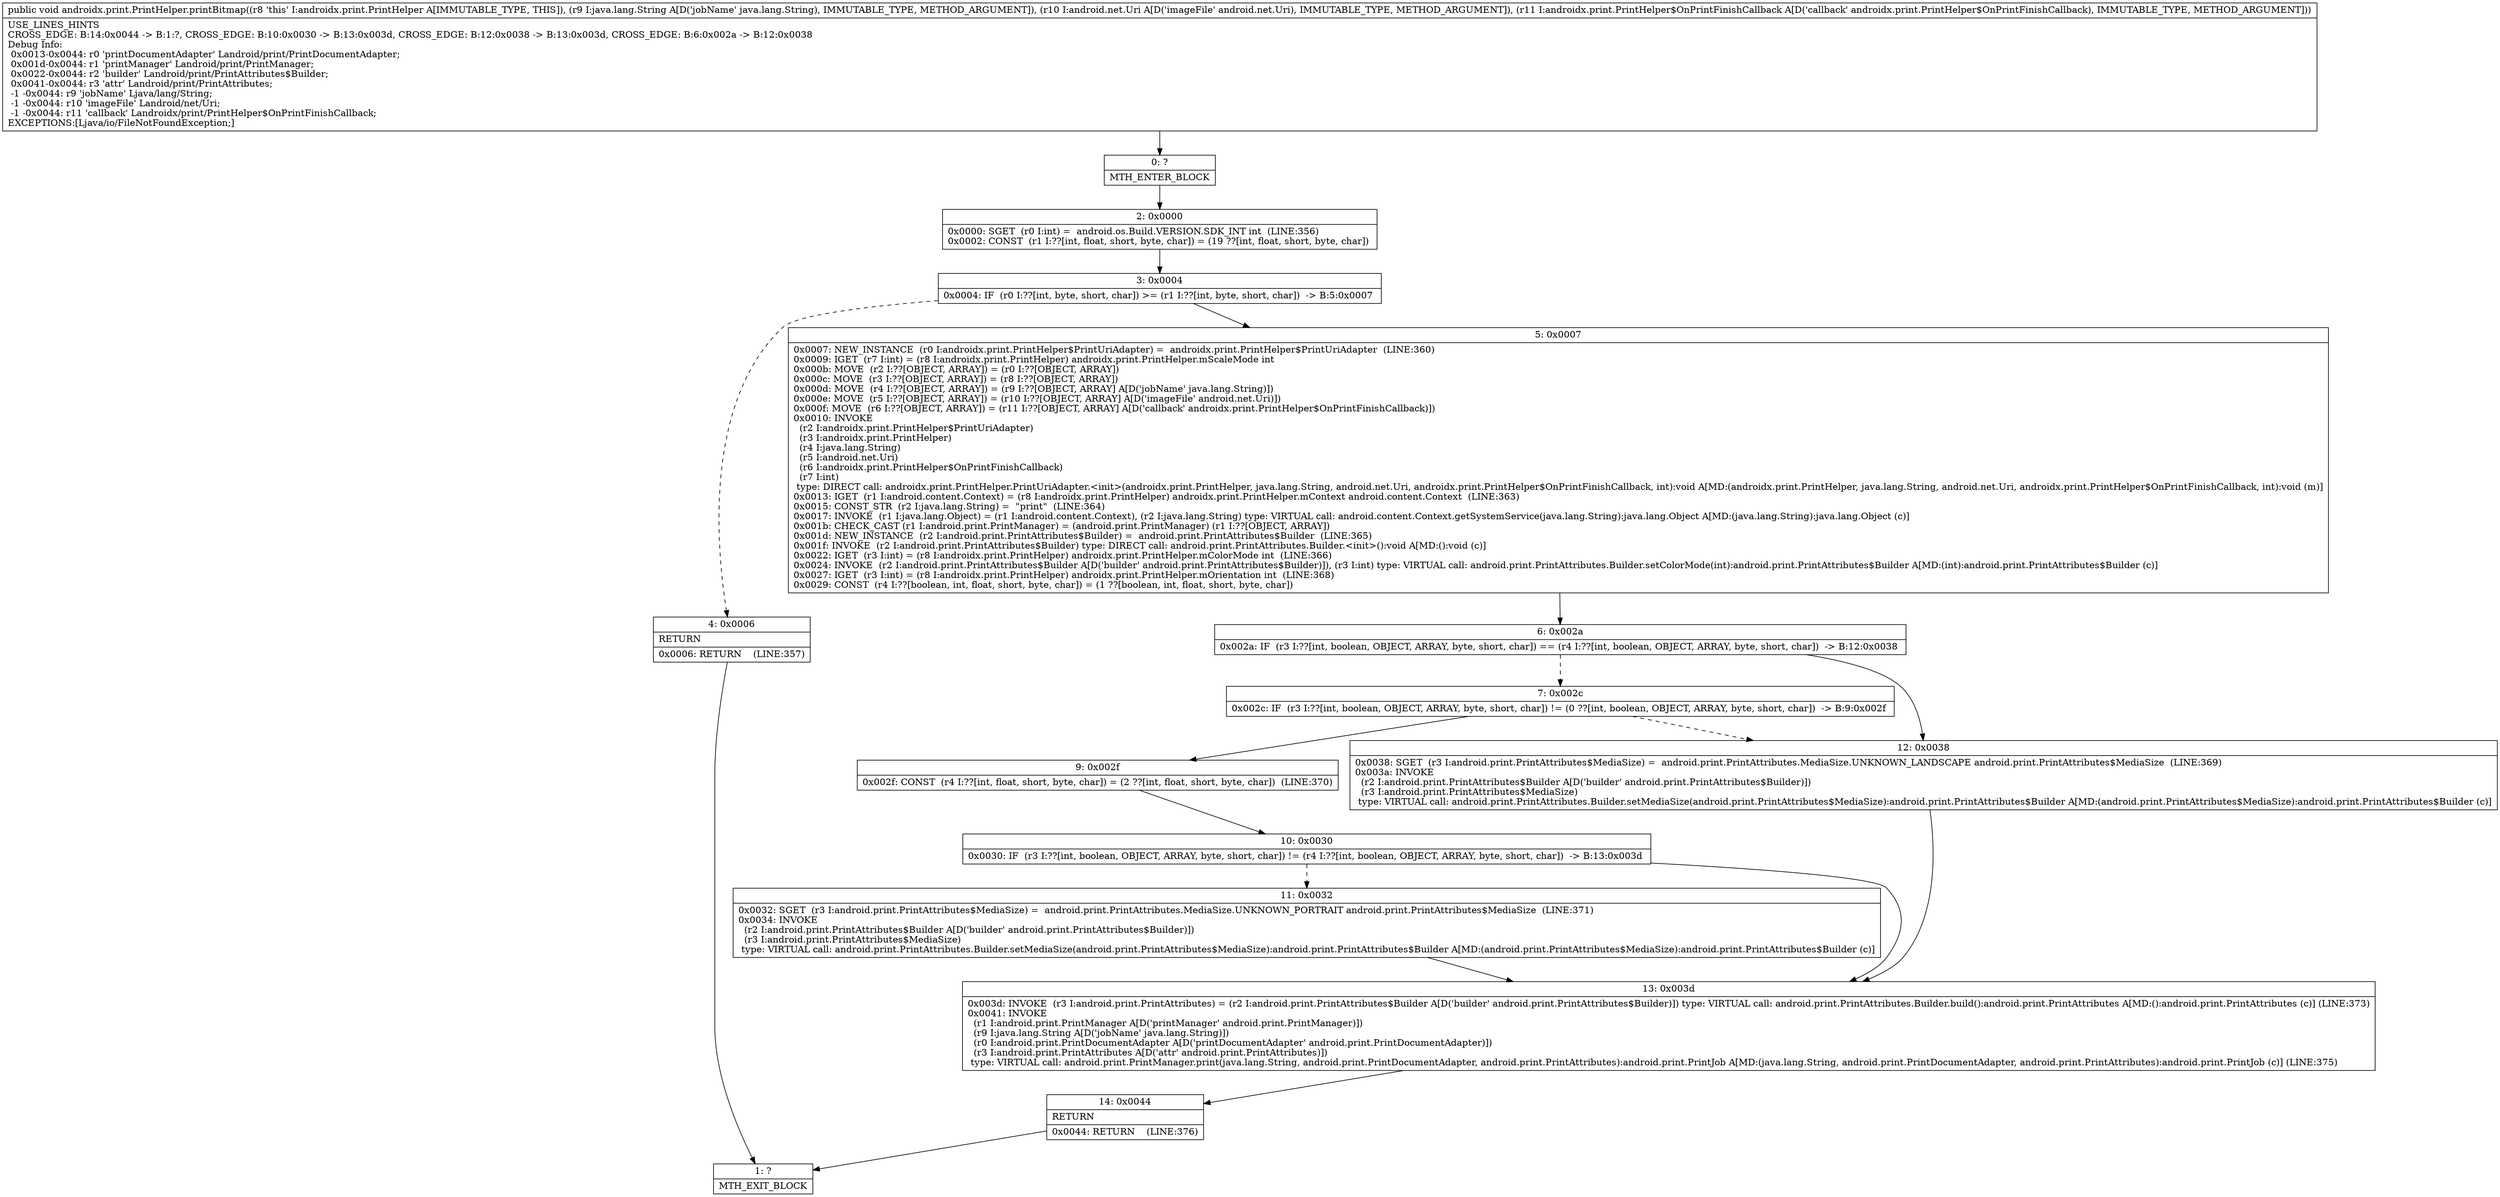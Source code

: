 digraph "CFG forandroidx.print.PrintHelper.printBitmap(Ljava\/lang\/String;Landroid\/net\/Uri;Landroidx\/print\/PrintHelper$OnPrintFinishCallback;)V" {
Node_0 [shape=record,label="{0\:\ ?|MTH_ENTER_BLOCK\l}"];
Node_2 [shape=record,label="{2\:\ 0x0000|0x0000: SGET  (r0 I:int) =  android.os.Build.VERSION.SDK_INT int  (LINE:356)\l0x0002: CONST  (r1 I:??[int, float, short, byte, char]) = (19 ??[int, float, short, byte, char]) \l}"];
Node_3 [shape=record,label="{3\:\ 0x0004|0x0004: IF  (r0 I:??[int, byte, short, char]) \>= (r1 I:??[int, byte, short, char])  \-\> B:5:0x0007 \l}"];
Node_4 [shape=record,label="{4\:\ 0x0006|RETURN\l|0x0006: RETURN    (LINE:357)\l}"];
Node_1 [shape=record,label="{1\:\ ?|MTH_EXIT_BLOCK\l}"];
Node_5 [shape=record,label="{5\:\ 0x0007|0x0007: NEW_INSTANCE  (r0 I:androidx.print.PrintHelper$PrintUriAdapter) =  androidx.print.PrintHelper$PrintUriAdapter  (LINE:360)\l0x0009: IGET  (r7 I:int) = (r8 I:androidx.print.PrintHelper) androidx.print.PrintHelper.mScaleMode int \l0x000b: MOVE  (r2 I:??[OBJECT, ARRAY]) = (r0 I:??[OBJECT, ARRAY]) \l0x000c: MOVE  (r3 I:??[OBJECT, ARRAY]) = (r8 I:??[OBJECT, ARRAY]) \l0x000d: MOVE  (r4 I:??[OBJECT, ARRAY]) = (r9 I:??[OBJECT, ARRAY] A[D('jobName' java.lang.String)]) \l0x000e: MOVE  (r5 I:??[OBJECT, ARRAY]) = (r10 I:??[OBJECT, ARRAY] A[D('imageFile' android.net.Uri)]) \l0x000f: MOVE  (r6 I:??[OBJECT, ARRAY]) = (r11 I:??[OBJECT, ARRAY] A[D('callback' androidx.print.PrintHelper$OnPrintFinishCallback)]) \l0x0010: INVOKE  \l  (r2 I:androidx.print.PrintHelper$PrintUriAdapter)\l  (r3 I:androidx.print.PrintHelper)\l  (r4 I:java.lang.String)\l  (r5 I:android.net.Uri)\l  (r6 I:androidx.print.PrintHelper$OnPrintFinishCallback)\l  (r7 I:int)\l type: DIRECT call: androidx.print.PrintHelper.PrintUriAdapter.\<init\>(androidx.print.PrintHelper, java.lang.String, android.net.Uri, androidx.print.PrintHelper$OnPrintFinishCallback, int):void A[MD:(androidx.print.PrintHelper, java.lang.String, android.net.Uri, androidx.print.PrintHelper$OnPrintFinishCallback, int):void (m)]\l0x0013: IGET  (r1 I:android.content.Context) = (r8 I:androidx.print.PrintHelper) androidx.print.PrintHelper.mContext android.content.Context  (LINE:363)\l0x0015: CONST_STR  (r2 I:java.lang.String) =  \"print\"  (LINE:364)\l0x0017: INVOKE  (r1 I:java.lang.Object) = (r1 I:android.content.Context), (r2 I:java.lang.String) type: VIRTUAL call: android.content.Context.getSystemService(java.lang.String):java.lang.Object A[MD:(java.lang.String):java.lang.Object (c)]\l0x001b: CHECK_CAST (r1 I:android.print.PrintManager) = (android.print.PrintManager) (r1 I:??[OBJECT, ARRAY]) \l0x001d: NEW_INSTANCE  (r2 I:android.print.PrintAttributes$Builder) =  android.print.PrintAttributes$Builder  (LINE:365)\l0x001f: INVOKE  (r2 I:android.print.PrintAttributes$Builder) type: DIRECT call: android.print.PrintAttributes.Builder.\<init\>():void A[MD:():void (c)]\l0x0022: IGET  (r3 I:int) = (r8 I:androidx.print.PrintHelper) androidx.print.PrintHelper.mColorMode int  (LINE:366)\l0x0024: INVOKE  (r2 I:android.print.PrintAttributes$Builder A[D('builder' android.print.PrintAttributes$Builder)]), (r3 I:int) type: VIRTUAL call: android.print.PrintAttributes.Builder.setColorMode(int):android.print.PrintAttributes$Builder A[MD:(int):android.print.PrintAttributes$Builder (c)]\l0x0027: IGET  (r3 I:int) = (r8 I:androidx.print.PrintHelper) androidx.print.PrintHelper.mOrientation int  (LINE:368)\l0x0029: CONST  (r4 I:??[boolean, int, float, short, byte, char]) = (1 ??[boolean, int, float, short, byte, char]) \l}"];
Node_6 [shape=record,label="{6\:\ 0x002a|0x002a: IF  (r3 I:??[int, boolean, OBJECT, ARRAY, byte, short, char]) == (r4 I:??[int, boolean, OBJECT, ARRAY, byte, short, char])  \-\> B:12:0x0038 \l}"];
Node_7 [shape=record,label="{7\:\ 0x002c|0x002c: IF  (r3 I:??[int, boolean, OBJECT, ARRAY, byte, short, char]) != (0 ??[int, boolean, OBJECT, ARRAY, byte, short, char])  \-\> B:9:0x002f \l}"];
Node_9 [shape=record,label="{9\:\ 0x002f|0x002f: CONST  (r4 I:??[int, float, short, byte, char]) = (2 ??[int, float, short, byte, char])  (LINE:370)\l}"];
Node_10 [shape=record,label="{10\:\ 0x0030|0x0030: IF  (r3 I:??[int, boolean, OBJECT, ARRAY, byte, short, char]) != (r4 I:??[int, boolean, OBJECT, ARRAY, byte, short, char])  \-\> B:13:0x003d \l}"];
Node_11 [shape=record,label="{11\:\ 0x0032|0x0032: SGET  (r3 I:android.print.PrintAttributes$MediaSize) =  android.print.PrintAttributes.MediaSize.UNKNOWN_PORTRAIT android.print.PrintAttributes$MediaSize  (LINE:371)\l0x0034: INVOKE  \l  (r2 I:android.print.PrintAttributes$Builder A[D('builder' android.print.PrintAttributes$Builder)])\l  (r3 I:android.print.PrintAttributes$MediaSize)\l type: VIRTUAL call: android.print.PrintAttributes.Builder.setMediaSize(android.print.PrintAttributes$MediaSize):android.print.PrintAttributes$Builder A[MD:(android.print.PrintAttributes$MediaSize):android.print.PrintAttributes$Builder (c)]\l}"];
Node_13 [shape=record,label="{13\:\ 0x003d|0x003d: INVOKE  (r3 I:android.print.PrintAttributes) = (r2 I:android.print.PrintAttributes$Builder A[D('builder' android.print.PrintAttributes$Builder)]) type: VIRTUAL call: android.print.PrintAttributes.Builder.build():android.print.PrintAttributes A[MD:():android.print.PrintAttributes (c)] (LINE:373)\l0x0041: INVOKE  \l  (r1 I:android.print.PrintManager A[D('printManager' android.print.PrintManager)])\l  (r9 I:java.lang.String A[D('jobName' java.lang.String)])\l  (r0 I:android.print.PrintDocumentAdapter A[D('printDocumentAdapter' android.print.PrintDocumentAdapter)])\l  (r3 I:android.print.PrintAttributes A[D('attr' android.print.PrintAttributes)])\l type: VIRTUAL call: android.print.PrintManager.print(java.lang.String, android.print.PrintDocumentAdapter, android.print.PrintAttributes):android.print.PrintJob A[MD:(java.lang.String, android.print.PrintDocumentAdapter, android.print.PrintAttributes):android.print.PrintJob (c)] (LINE:375)\l}"];
Node_14 [shape=record,label="{14\:\ 0x0044|RETURN\l|0x0044: RETURN    (LINE:376)\l}"];
Node_12 [shape=record,label="{12\:\ 0x0038|0x0038: SGET  (r3 I:android.print.PrintAttributes$MediaSize) =  android.print.PrintAttributes.MediaSize.UNKNOWN_LANDSCAPE android.print.PrintAttributes$MediaSize  (LINE:369)\l0x003a: INVOKE  \l  (r2 I:android.print.PrintAttributes$Builder A[D('builder' android.print.PrintAttributes$Builder)])\l  (r3 I:android.print.PrintAttributes$MediaSize)\l type: VIRTUAL call: android.print.PrintAttributes.Builder.setMediaSize(android.print.PrintAttributes$MediaSize):android.print.PrintAttributes$Builder A[MD:(android.print.PrintAttributes$MediaSize):android.print.PrintAttributes$Builder (c)]\l}"];
MethodNode[shape=record,label="{public void androidx.print.PrintHelper.printBitmap((r8 'this' I:androidx.print.PrintHelper A[IMMUTABLE_TYPE, THIS]), (r9 I:java.lang.String A[D('jobName' java.lang.String), IMMUTABLE_TYPE, METHOD_ARGUMENT]), (r10 I:android.net.Uri A[D('imageFile' android.net.Uri), IMMUTABLE_TYPE, METHOD_ARGUMENT]), (r11 I:androidx.print.PrintHelper$OnPrintFinishCallback A[D('callback' androidx.print.PrintHelper$OnPrintFinishCallback), IMMUTABLE_TYPE, METHOD_ARGUMENT]))  | USE_LINES_HINTS\lCROSS_EDGE: B:14:0x0044 \-\> B:1:?, CROSS_EDGE: B:10:0x0030 \-\> B:13:0x003d, CROSS_EDGE: B:12:0x0038 \-\> B:13:0x003d, CROSS_EDGE: B:6:0x002a \-\> B:12:0x0038\lDebug Info:\l  0x0013\-0x0044: r0 'printDocumentAdapter' Landroid\/print\/PrintDocumentAdapter;\l  0x001d\-0x0044: r1 'printManager' Landroid\/print\/PrintManager;\l  0x0022\-0x0044: r2 'builder' Landroid\/print\/PrintAttributes$Builder;\l  0x0041\-0x0044: r3 'attr' Landroid\/print\/PrintAttributes;\l  \-1 \-0x0044: r9 'jobName' Ljava\/lang\/String;\l  \-1 \-0x0044: r10 'imageFile' Landroid\/net\/Uri;\l  \-1 \-0x0044: r11 'callback' Landroidx\/print\/PrintHelper$OnPrintFinishCallback;\lEXCEPTIONS:[Ljava\/io\/FileNotFoundException;]\l}"];
MethodNode -> Node_0;Node_0 -> Node_2;
Node_2 -> Node_3;
Node_3 -> Node_4[style=dashed];
Node_3 -> Node_5;
Node_4 -> Node_1;
Node_5 -> Node_6;
Node_6 -> Node_7[style=dashed];
Node_6 -> Node_12;
Node_7 -> Node_9;
Node_7 -> Node_12[style=dashed];
Node_9 -> Node_10;
Node_10 -> Node_11[style=dashed];
Node_10 -> Node_13;
Node_11 -> Node_13;
Node_13 -> Node_14;
Node_14 -> Node_1;
Node_12 -> Node_13;
}

